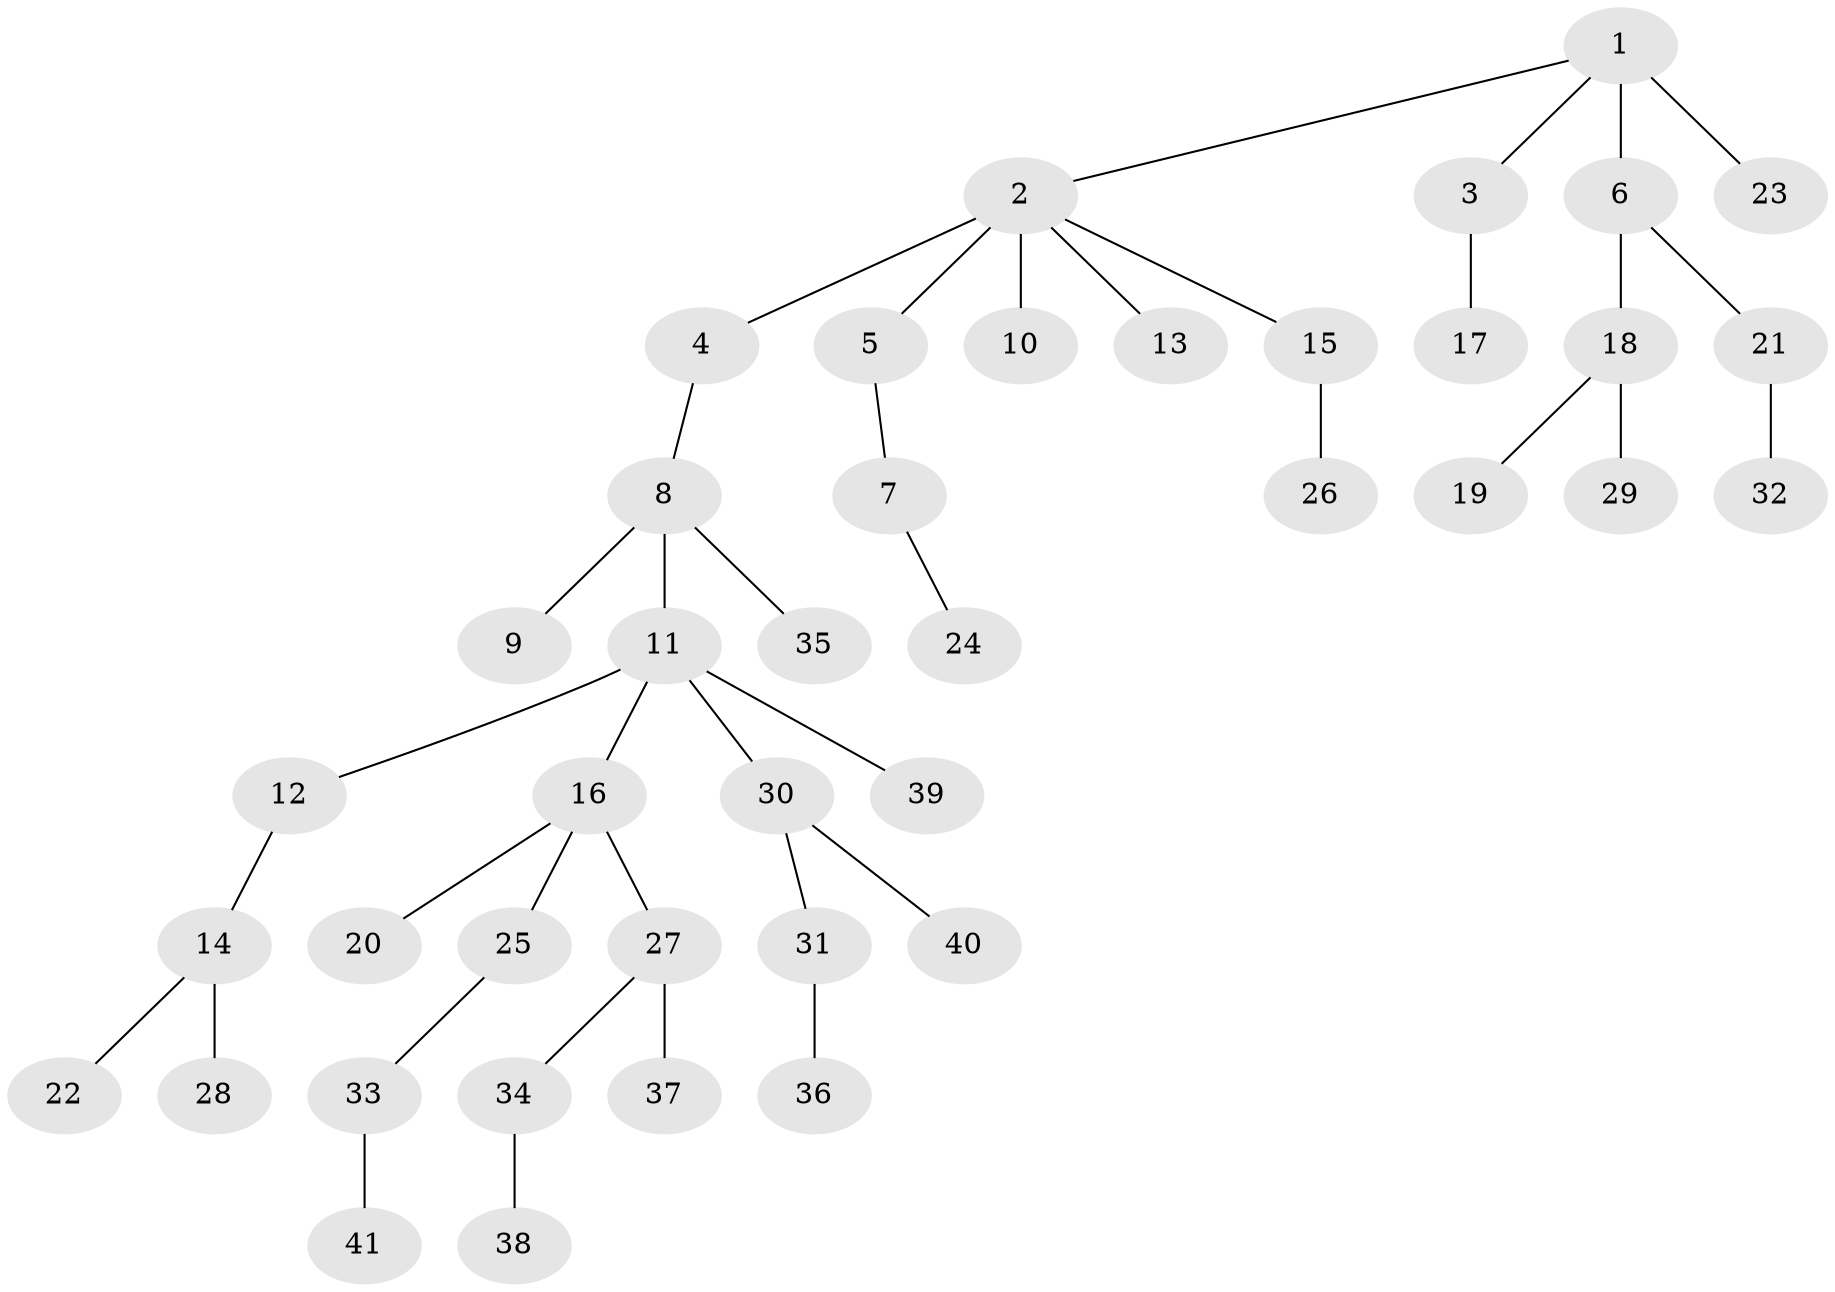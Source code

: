 // original degree distribution, {4: 0.07692307692307693, 8: 0.01282051282051282, 3: 0.15384615384615385, 5: 0.01282051282051282, 2: 0.21794871794871795, 1: 0.5128205128205128, 7: 0.01282051282051282}
// Generated by graph-tools (version 1.1) at 2025/36/03/09/25 02:36:54]
// undirected, 41 vertices, 40 edges
graph export_dot {
graph [start="1"]
  node [color=gray90,style=filled];
  1;
  2;
  3;
  4;
  5;
  6;
  7;
  8;
  9;
  10;
  11;
  12;
  13;
  14;
  15;
  16;
  17;
  18;
  19;
  20;
  21;
  22;
  23;
  24;
  25;
  26;
  27;
  28;
  29;
  30;
  31;
  32;
  33;
  34;
  35;
  36;
  37;
  38;
  39;
  40;
  41;
  1 -- 2 [weight=1.0];
  1 -- 3 [weight=1.0];
  1 -- 6 [weight=1.0];
  1 -- 23 [weight=2.0];
  2 -- 4 [weight=1.0];
  2 -- 5 [weight=1.0];
  2 -- 10 [weight=2.0];
  2 -- 13 [weight=1.0];
  2 -- 15 [weight=1.0];
  3 -- 17 [weight=1.0];
  4 -- 8 [weight=1.0];
  5 -- 7 [weight=1.0];
  6 -- 18 [weight=2.0];
  6 -- 21 [weight=1.0];
  7 -- 24 [weight=1.0];
  8 -- 9 [weight=1.0];
  8 -- 11 [weight=2.0];
  8 -- 35 [weight=1.0];
  11 -- 12 [weight=1.0];
  11 -- 16 [weight=1.0];
  11 -- 30 [weight=1.0];
  11 -- 39 [weight=1.0];
  12 -- 14 [weight=1.0];
  14 -- 22 [weight=1.0];
  14 -- 28 [weight=1.0];
  15 -- 26 [weight=2.0];
  16 -- 20 [weight=1.0];
  16 -- 25 [weight=1.0];
  16 -- 27 [weight=1.0];
  18 -- 19 [weight=1.0];
  18 -- 29 [weight=1.0];
  21 -- 32 [weight=1.0];
  25 -- 33 [weight=1.0];
  27 -- 34 [weight=1.0];
  27 -- 37 [weight=2.0];
  30 -- 31 [weight=1.0];
  30 -- 40 [weight=1.0];
  31 -- 36 [weight=2.0];
  33 -- 41 [weight=1.0];
  34 -- 38 [weight=1.0];
}
